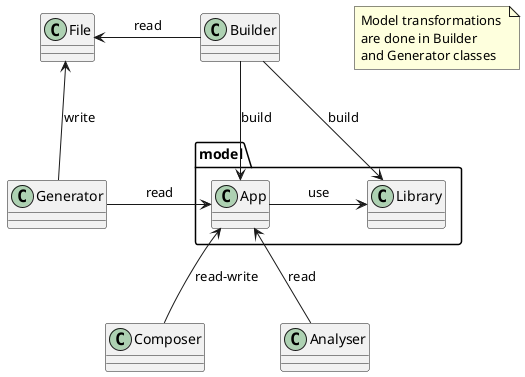 @startuml

skinparam nodesep 75
skinparam ranksep 75

class Composer
class Analyser
class Builder
class Generator
class File

package model {
    class App
    class Library
}
note "Model transformations \nare done in Builder \nand Generator classes" as n1

App -> Library : use

Builder --> App : build
Builder --> Library : build
App <- Generator : read
App <-- Analyser  : read
App <-- Composer  : read-write

File <- Generator : write
File <- Builder : read

@enduml
